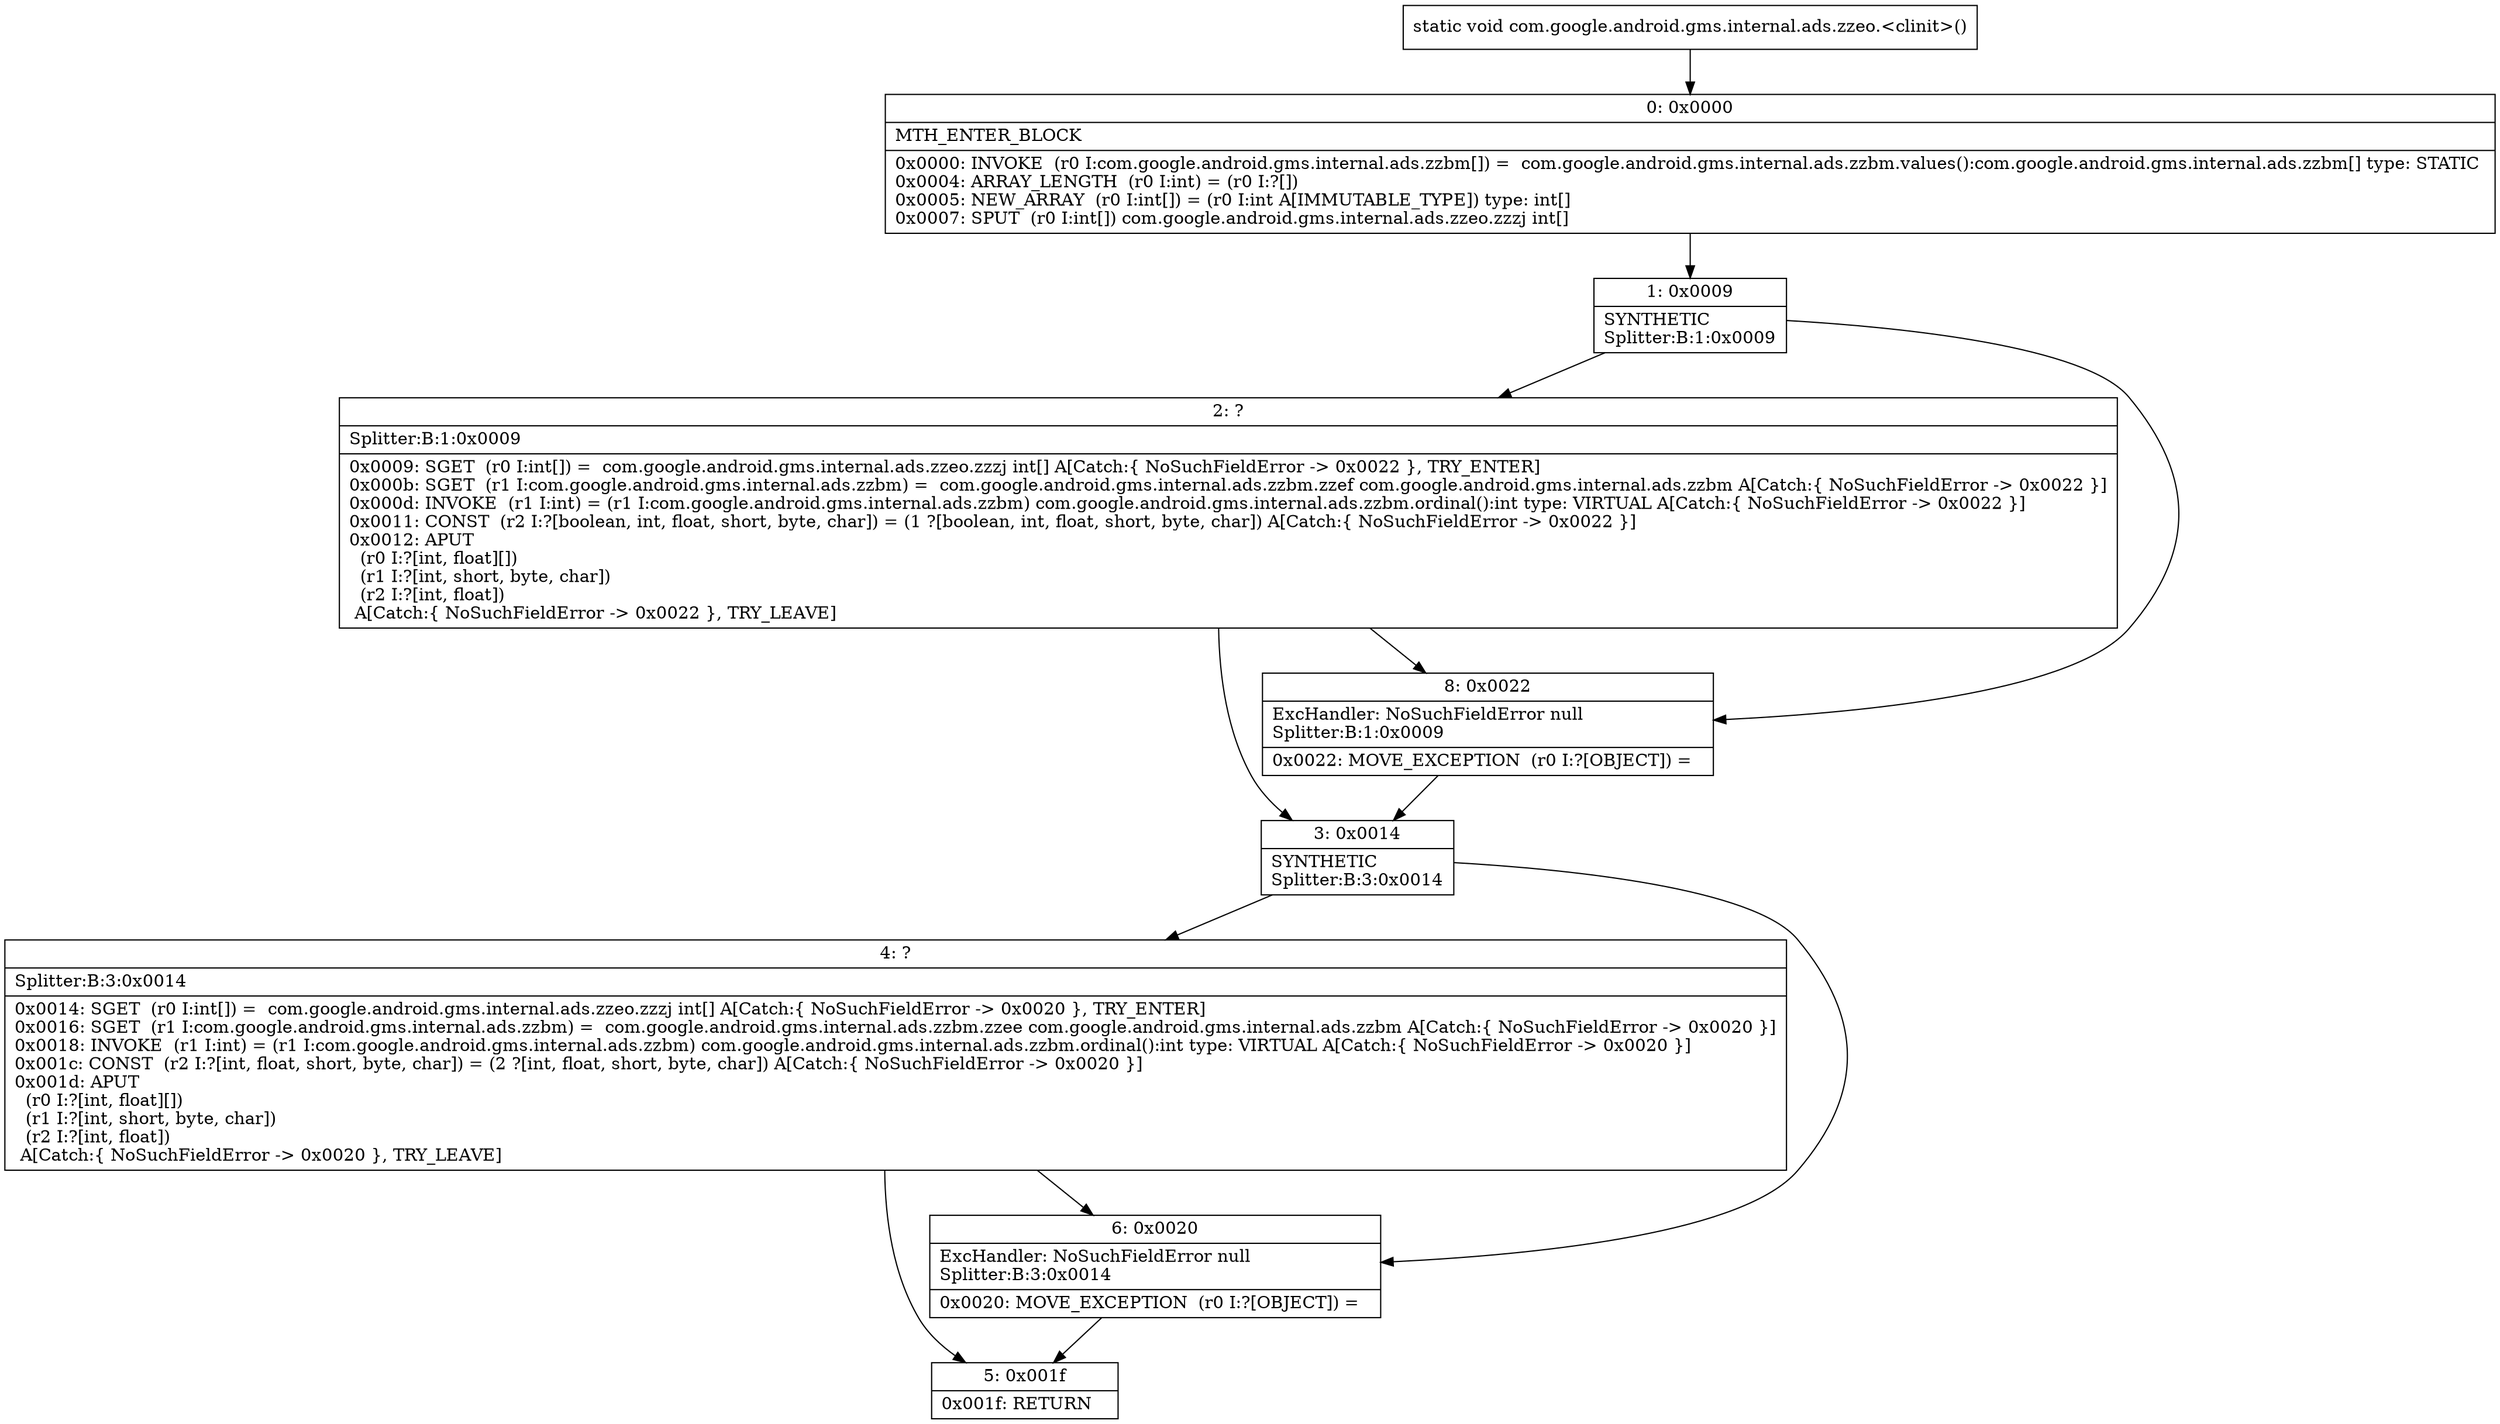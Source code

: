 digraph "CFG forcom.google.android.gms.internal.ads.zzeo.\<clinit\>()V" {
Node_0 [shape=record,label="{0\:\ 0x0000|MTH_ENTER_BLOCK\l|0x0000: INVOKE  (r0 I:com.google.android.gms.internal.ads.zzbm[]) =  com.google.android.gms.internal.ads.zzbm.values():com.google.android.gms.internal.ads.zzbm[] type: STATIC \l0x0004: ARRAY_LENGTH  (r0 I:int) = (r0 I:?[]) \l0x0005: NEW_ARRAY  (r0 I:int[]) = (r0 I:int A[IMMUTABLE_TYPE]) type: int[] \l0x0007: SPUT  (r0 I:int[]) com.google.android.gms.internal.ads.zzeo.zzzj int[] \l}"];
Node_1 [shape=record,label="{1\:\ 0x0009|SYNTHETIC\lSplitter:B:1:0x0009\l}"];
Node_2 [shape=record,label="{2\:\ ?|Splitter:B:1:0x0009\l|0x0009: SGET  (r0 I:int[]) =  com.google.android.gms.internal.ads.zzeo.zzzj int[] A[Catch:\{ NoSuchFieldError \-\> 0x0022 \}, TRY_ENTER]\l0x000b: SGET  (r1 I:com.google.android.gms.internal.ads.zzbm) =  com.google.android.gms.internal.ads.zzbm.zzef com.google.android.gms.internal.ads.zzbm A[Catch:\{ NoSuchFieldError \-\> 0x0022 \}]\l0x000d: INVOKE  (r1 I:int) = (r1 I:com.google.android.gms.internal.ads.zzbm) com.google.android.gms.internal.ads.zzbm.ordinal():int type: VIRTUAL A[Catch:\{ NoSuchFieldError \-\> 0x0022 \}]\l0x0011: CONST  (r2 I:?[boolean, int, float, short, byte, char]) = (1 ?[boolean, int, float, short, byte, char]) A[Catch:\{ NoSuchFieldError \-\> 0x0022 \}]\l0x0012: APUT  \l  (r0 I:?[int, float][])\l  (r1 I:?[int, short, byte, char])\l  (r2 I:?[int, float])\l A[Catch:\{ NoSuchFieldError \-\> 0x0022 \}, TRY_LEAVE]\l}"];
Node_3 [shape=record,label="{3\:\ 0x0014|SYNTHETIC\lSplitter:B:3:0x0014\l}"];
Node_4 [shape=record,label="{4\:\ ?|Splitter:B:3:0x0014\l|0x0014: SGET  (r0 I:int[]) =  com.google.android.gms.internal.ads.zzeo.zzzj int[] A[Catch:\{ NoSuchFieldError \-\> 0x0020 \}, TRY_ENTER]\l0x0016: SGET  (r1 I:com.google.android.gms.internal.ads.zzbm) =  com.google.android.gms.internal.ads.zzbm.zzee com.google.android.gms.internal.ads.zzbm A[Catch:\{ NoSuchFieldError \-\> 0x0020 \}]\l0x0018: INVOKE  (r1 I:int) = (r1 I:com.google.android.gms.internal.ads.zzbm) com.google.android.gms.internal.ads.zzbm.ordinal():int type: VIRTUAL A[Catch:\{ NoSuchFieldError \-\> 0x0020 \}]\l0x001c: CONST  (r2 I:?[int, float, short, byte, char]) = (2 ?[int, float, short, byte, char]) A[Catch:\{ NoSuchFieldError \-\> 0x0020 \}]\l0x001d: APUT  \l  (r0 I:?[int, float][])\l  (r1 I:?[int, short, byte, char])\l  (r2 I:?[int, float])\l A[Catch:\{ NoSuchFieldError \-\> 0x0020 \}, TRY_LEAVE]\l}"];
Node_5 [shape=record,label="{5\:\ 0x001f|0x001f: RETURN   \l}"];
Node_6 [shape=record,label="{6\:\ 0x0020|ExcHandler: NoSuchFieldError null\lSplitter:B:3:0x0014\l|0x0020: MOVE_EXCEPTION  (r0 I:?[OBJECT]) =  \l}"];
Node_8 [shape=record,label="{8\:\ 0x0022|ExcHandler: NoSuchFieldError null\lSplitter:B:1:0x0009\l|0x0022: MOVE_EXCEPTION  (r0 I:?[OBJECT]) =  \l}"];
MethodNode[shape=record,label="{static void com.google.android.gms.internal.ads.zzeo.\<clinit\>() }"];
MethodNode -> Node_0;
Node_0 -> Node_1;
Node_1 -> Node_2;
Node_1 -> Node_8;
Node_2 -> Node_3;
Node_2 -> Node_8;
Node_3 -> Node_4;
Node_3 -> Node_6;
Node_4 -> Node_5;
Node_4 -> Node_6;
Node_6 -> Node_5;
Node_8 -> Node_3;
}

